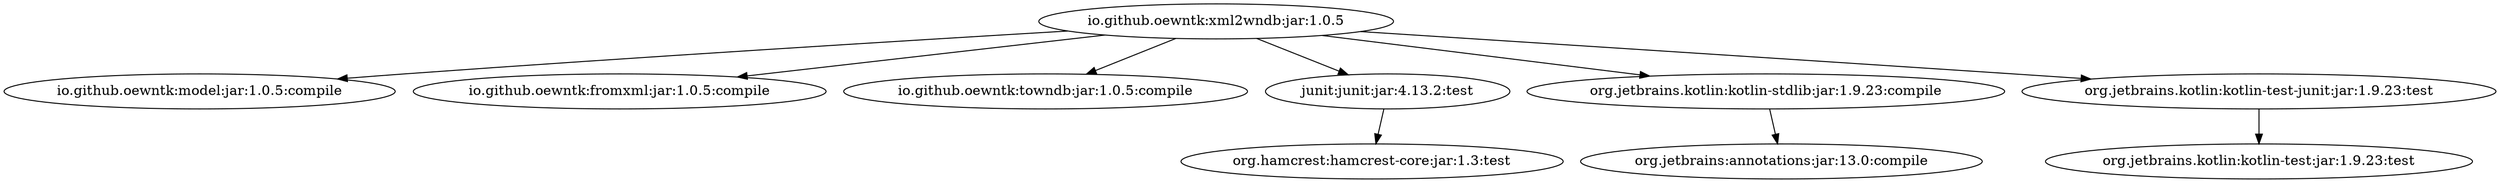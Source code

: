 digraph "io.github.oewntk:xml2wndb:jar:1.0.5" { 
	"io.github.oewntk:xml2wndb:jar:1.0.5" -> "io.github.oewntk:model:jar:1.0.5:compile" ; 
	"io.github.oewntk:xml2wndb:jar:1.0.5" -> "io.github.oewntk:fromxml:jar:1.0.5:compile" ; 
	"io.github.oewntk:xml2wndb:jar:1.0.5" -> "io.github.oewntk:towndb:jar:1.0.5:compile" ; 
	"io.github.oewntk:xml2wndb:jar:1.0.5" -> "junit:junit:jar:4.13.2:test" ; 
	"io.github.oewntk:xml2wndb:jar:1.0.5" -> "org.jetbrains.kotlin:kotlin-stdlib:jar:1.9.23:compile" ; 
	"io.github.oewntk:xml2wndb:jar:1.0.5" -> "org.jetbrains.kotlin:kotlin-test-junit:jar:1.9.23:test" ; 
	"junit:junit:jar:4.13.2:test" -> "org.hamcrest:hamcrest-core:jar:1.3:test" ; 
	"org.jetbrains.kotlin:kotlin-stdlib:jar:1.9.23:compile" -> "org.jetbrains:annotations:jar:13.0:compile" ; 
	"org.jetbrains.kotlin:kotlin-test-junit:jar:1.9.23:test" -> "org.jetbrains.kotlin:kotlin-test:jar:1.9.23:test" ; 
 } 